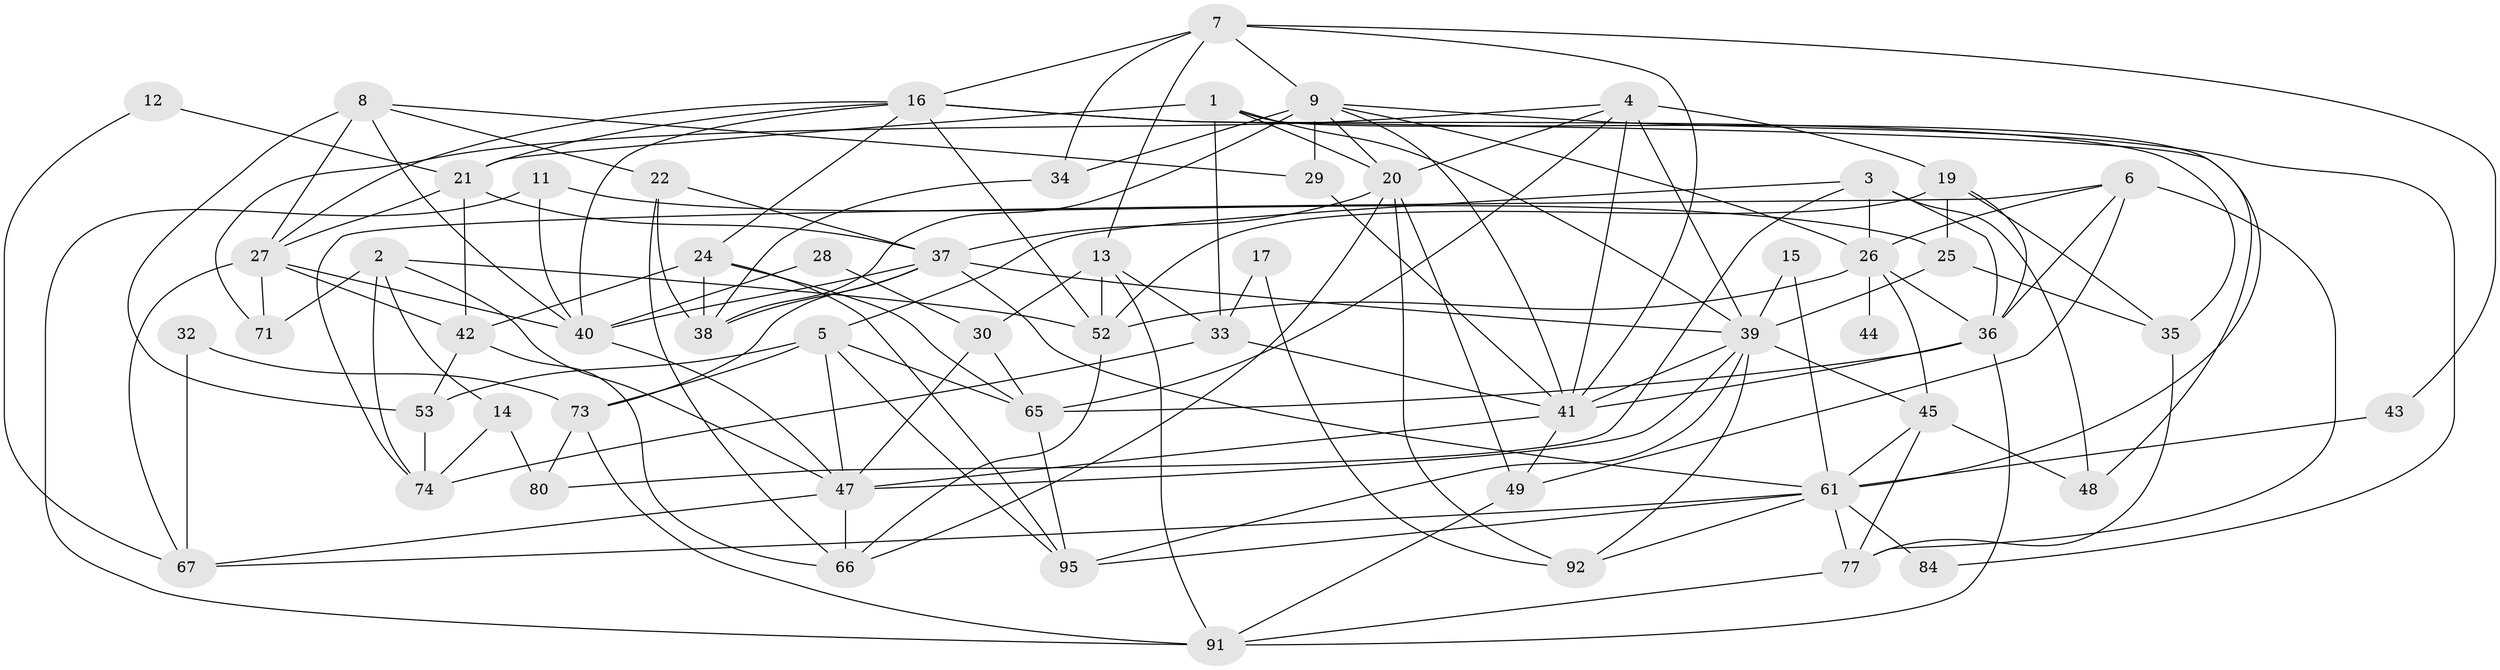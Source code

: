 // original degree distribution, {3: 0.26804123711340205, 5: 0.1958762886597938, 6: 0.09278350515463918, 4: 0.23711340206185566, 2: 0.15463917525773196, 7: 0.030927835051546393, 9: 0.020618556701030927}
// Generated by graph-tools (version 1.1) at 2025/41/03/06/25 10:41:58]
// undirected, 59 vertices, 146 edges
graph export_dot {
graph [start="1"]
  node [color=gray90,style=filled];
  1 [super="+62"];
  2 [super="+63"];
  3 [super="+31"];
  4 [super="+81"];
  5 [super="+10"];
  6 [super="+23"];
  7 [super="+18"];
  8 [super="+79"];
  9 [super="+68"];
  11;
  12;
  13 [super="+55"];
  14 [super="+64"];
  15;
  16 [super="+59"];
  17;
  19 [super="+54"];
  20 [super="+90"];
  21 [super="+50"];
  22 [super="+96"];
  24 [super="+88"];
  25 [super="+70"];
  26 [super="+87"];
  27 [super="+89"];
  28;
  29 [super="+83"];
  30 [super="+85"];
  32;
  33 [super="+76"];
  34 [super="+60"];
  35 [super="+58"];
  36;
  37 [super="+78"];
  38;
  39 [super="+51"];
  40 [super="+94"];
  41 [super="+56"];
  42 [super="+57"];
  43;
  44;
  45 [super="+46"];
  47 [super="+82"];
  48;
  49;
  52;
  53 [super="+97"];
  61 [super="+72"];
  65 [super="+69"];
  66;
  67 [super="+75"];
  71;
  73;
  74;
  77 [super="+86"];
  80;
  84;
  91 [super="+93"];
  92;
  95;
  1 -- 39;
  1 -- 33 [weight=2];
  1 -- 20;
  1 -- 21;
  1 -- 61;
  2 -- 74;
  2 -- 52;
  2 -- 71;
  2 -- 14;
  2 -- 47;
  3 -- 36;
  3 -- 5;
  3 -- 48;
  3 -- 80;
  3 -- 26;
  4 -- 20;
  4 -- 19 [weight=3];
  4 -- 41;
  4 -- 71;
  4 -- 65;
  4 -- 39;
  5 -- 65;
  5 -- 73;
  5 -- 47;
  5 -- 95;
  5 -- 53;
  6 -- 36;
  6 -- 26;
  6 -- 74;
  6 -- 49;
  6 -- 77;
  7 -- 41;
  7 -- 16;
  7 -- 43;
  7 -- 9;
  7 -- 34;
  7 -- 13;
  8 -- 40;
  8 -- 29;
  8 -- 27;
  8 -- 53;
  8 -- 22;
  9 -- 20;
  9 -- 29 [weight=3];
  9 -- 84;
  9 -- 38;
  9 -- 26;
  9 -- 41;
  9 -- 34;
  11 -- 40;
  11 -- 91;
  11 -- 25;
  12 -- 21;
  12 -- 67;
  13 -- 33;
  13 -- 30;
  13 -- 91;
  13 -- 52;
  14 -- 74;
  14 -- 80;
  15 -- 61;
  15 -- 39;
  16 -- 40;
  16 -- 21;
  16 -- 48;
  16 -- 35;
  16 -- 52;
  16 -- 24;
  16 -- 27;
  17 -- 92;
  17 -- 33;
  19 -- 35;
  19 -- 36;
  19 -- 52;
  19 -- 25 [weight=2];
  20 -- 49;
  20 -- 66;
  20 -- 37;
  20 -- 92;
  21 -- 42;
  21 -- 37;
  21 -- 27;
  22 -- 66;
  22 -- 38;
  22 -- 37;
  24 -- 65;
  24 -- 38;
  24 -- 42;
  24 -- 95;
  25 -- 39;
  25 -- 35 [weight=2];
  26 -- 52;
  26 -- 44 [weight=2];
  26 -- 36;
  26 -- 45;
  27 -- 40;
  27 -- 71;
  27 -- 67;
  27 -- 42;
  28 -- 30;
  28 -- 40;
  29 -- 41;
  30 -- 47 [weight=2];
  30 -- 65;
  32 -- 73;
  32 -- 67;
  33 -- 74;
  33 -- 41;
  34 -- 38;
  35 -- 77;
  36 -- 41;
  36 -- 91;
  36 -- 65;
  37 -- 39;
  37 -- 38;
  37 -- 40;
  37 -- 73;
  37 -- 61;
  39 -- 95;
  39 -- 47;
  39 -- 45;
  39 -- 41;
  39 -- 92;
  40 -- 47;
  41 -- 49;
  41 -- 47;
  42 -- 66;
  42 -- 53;
  43 -- 61;
  45 -- 48;
  45 -- 61;
  45 -- 77;
  47 -- 66;
  47 -- 67;
  49 -- 91;
  52 -- 66;
  53 -- 74;
  61 -- 77;
  61 -- 84;
  61 -- 67;
  61 -- 92;
  61 -- 95;
  65 -- 95;
  73 -- 91;
  73 -- 80;
  77 -- 91;
}
